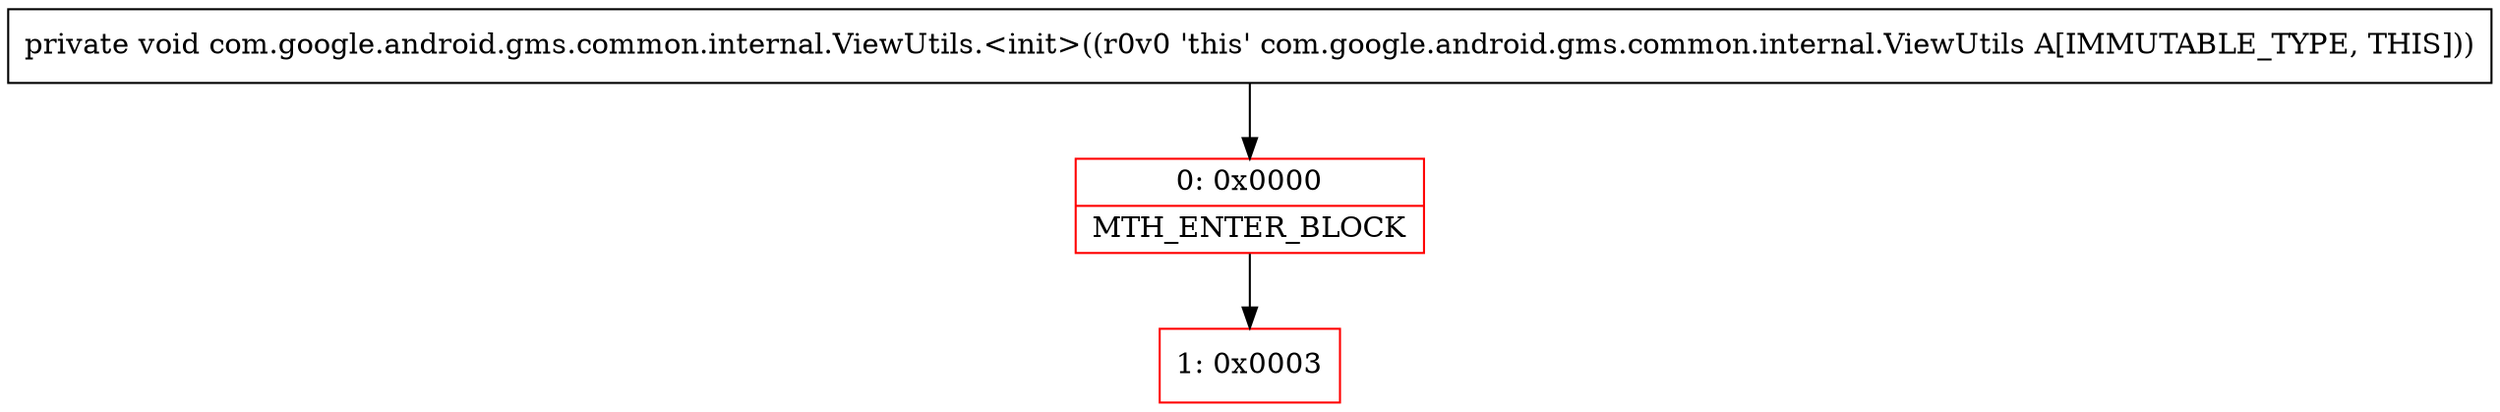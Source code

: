 digraph "CFG forcom.google.android.gms.common.internal.ViewUtils.\<init\>()V" {
subgraph cluster_Region_1073948071 {
label = "R(0)";
node [shape=record,color=blue];
}
Node_0 [shape=record,color=red,label="{0\:\ 0x0000|MTH_ENTER_BLOCK\l}"];
Node_1 [shape=record,color=red,label="{1\:\ 0x0003}"];
MethodNode[shape=record,label="{private void com.google.android.gms.common.internal.ViewUtils.\<init\>((r0v0 'this' com.google.android.gms.common.internal.ViewUtils A[IMMUTABLE_TYPE, THIS])) }"];
MethodNode -> Node_0;
Node_0 -> Node_1;
}


